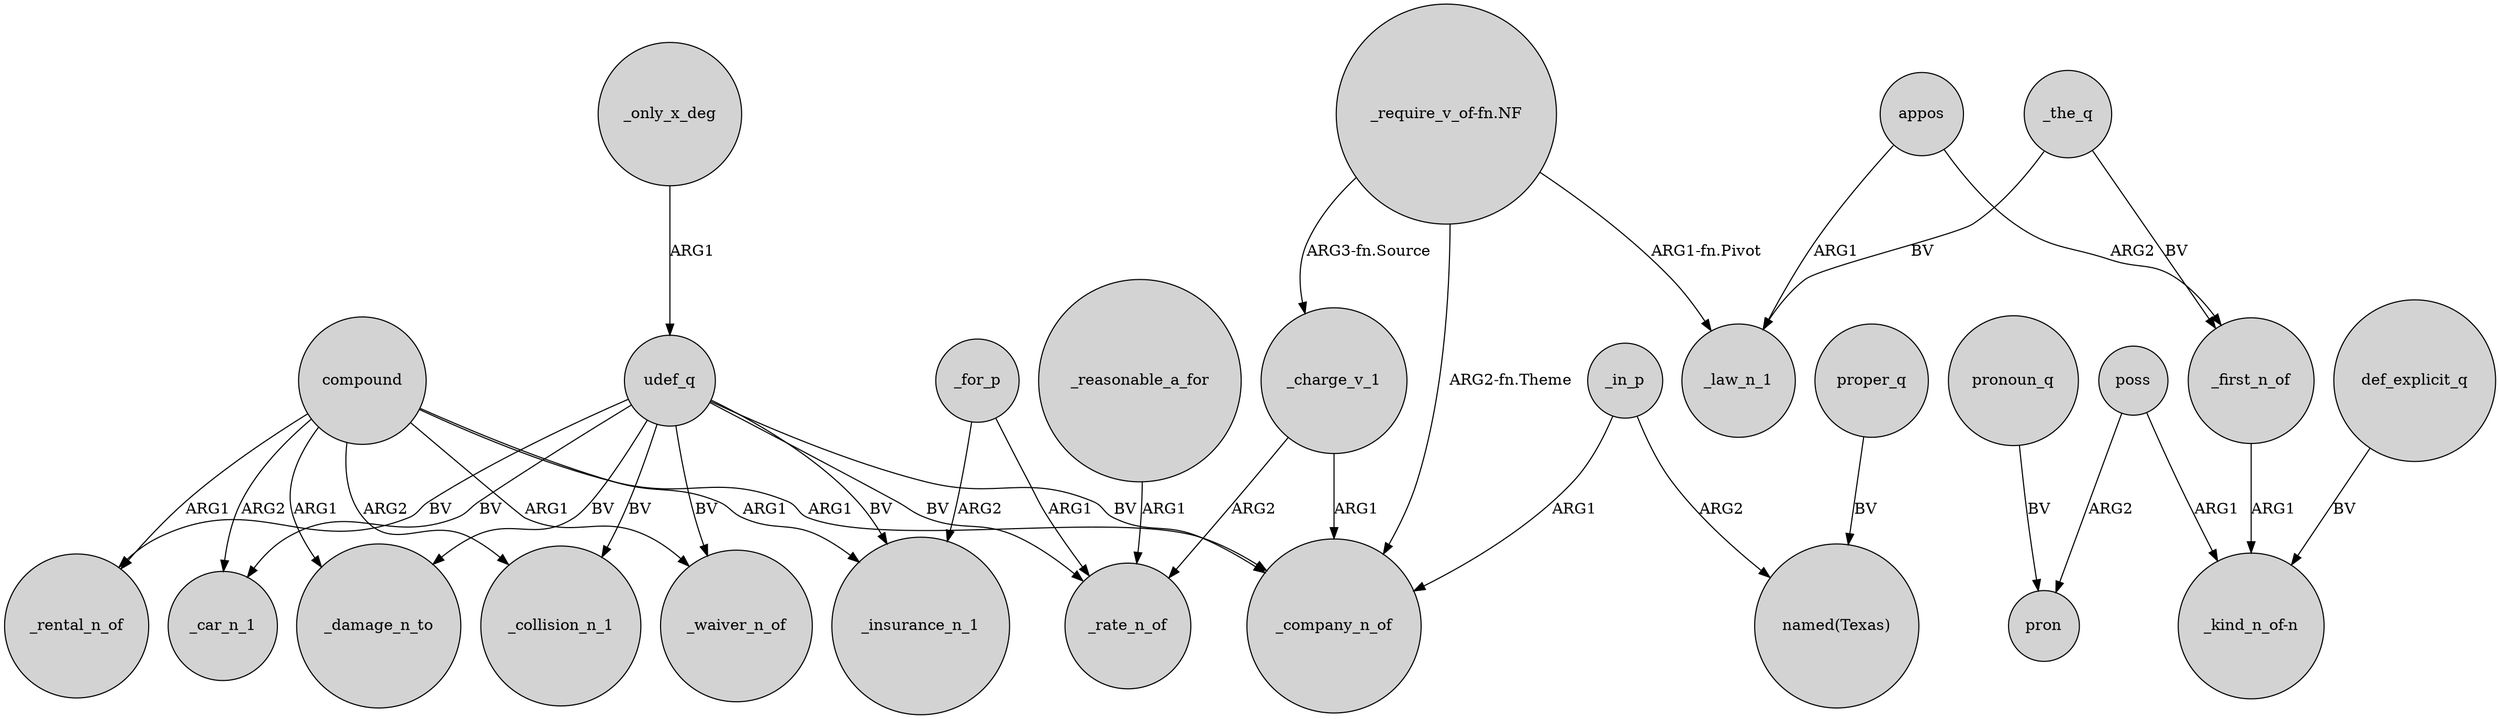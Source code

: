 digraph {
	node [shape=circle style=filled]
	_only_x_deg -> udef_q [label=ARG1]
	_for_p -> _insurance_n_1 [label=ARG2]
	udef_q -> _rental_n_of [label=BV]
	compound -> _insurance_n_1 [label=ARG1]
	_charge_v_1 -> _rate_n_of [label=ARG2]
	poss -> pron [label=ARG2]
	compound -> _collision_n_1 [label=ARG2]
	_charge_v_1 -> _company_n_of [label=ARG1]
	"_require_v_of-fn.NF" -> _charge_v_1 [label="ARG3-fn.Source"]
	udef_q -> _insurance_n_1 [label=BV]
	compound -> _damage_n_to [label=ARG1]
	udef_q -> _waiver_n_of [label=BV]
	_for_p -> _rate_n_of [label=ARG1]
	_reasonable_a_for -> _rate_n_of [label=ARG1]
	udef_q -> _rate_n_of [label=BV]
	udef_q -> _collision_n_1 [label=BV]
	appos -> _first_n_of [label=ARG2]
	compound -> _company_n_of [label=ARG1]
	pronoun_q -> pron [label=BV]
	proper_q -> "named(Texas)" [label=BV]
	compound -> _rental_n_of [label=ARG1]
	udef_q -> _damage_n_to [label=BV]
	_the_q -> _law_n_1 [label=BV]
	poss -> "_kind_n_of-n" [label=ARG1]
	_first_n_of -> "_kind_n_of-n" [label=ARG1]
	"_require_v_of-fn.NF" -> _company_n_of [label="ARG2-fn.Theme"]
	compound -> _waiver_n_of [label=ARG1]
	_in_p -> "named(Texas)" [label=ARG2]
	appos -> _law_n_1 [label=ARG1]
	udef_q -> _car_n_1 [label=BV]
	_the_q -> _first_n_of [label=BV]
	udef_q -> _company_n_of [label=BV]
	def_explicit_q -> "_kind_n_of-n" [label=BV]
	compound -> _car_n_1 [label=ARG2]
	_in_p -> _company_n_of [label=ARG1]
	"_require_v_of-fn.NF" -> _law_n_1 [label="ARG1-fn.Pivot"]
}
